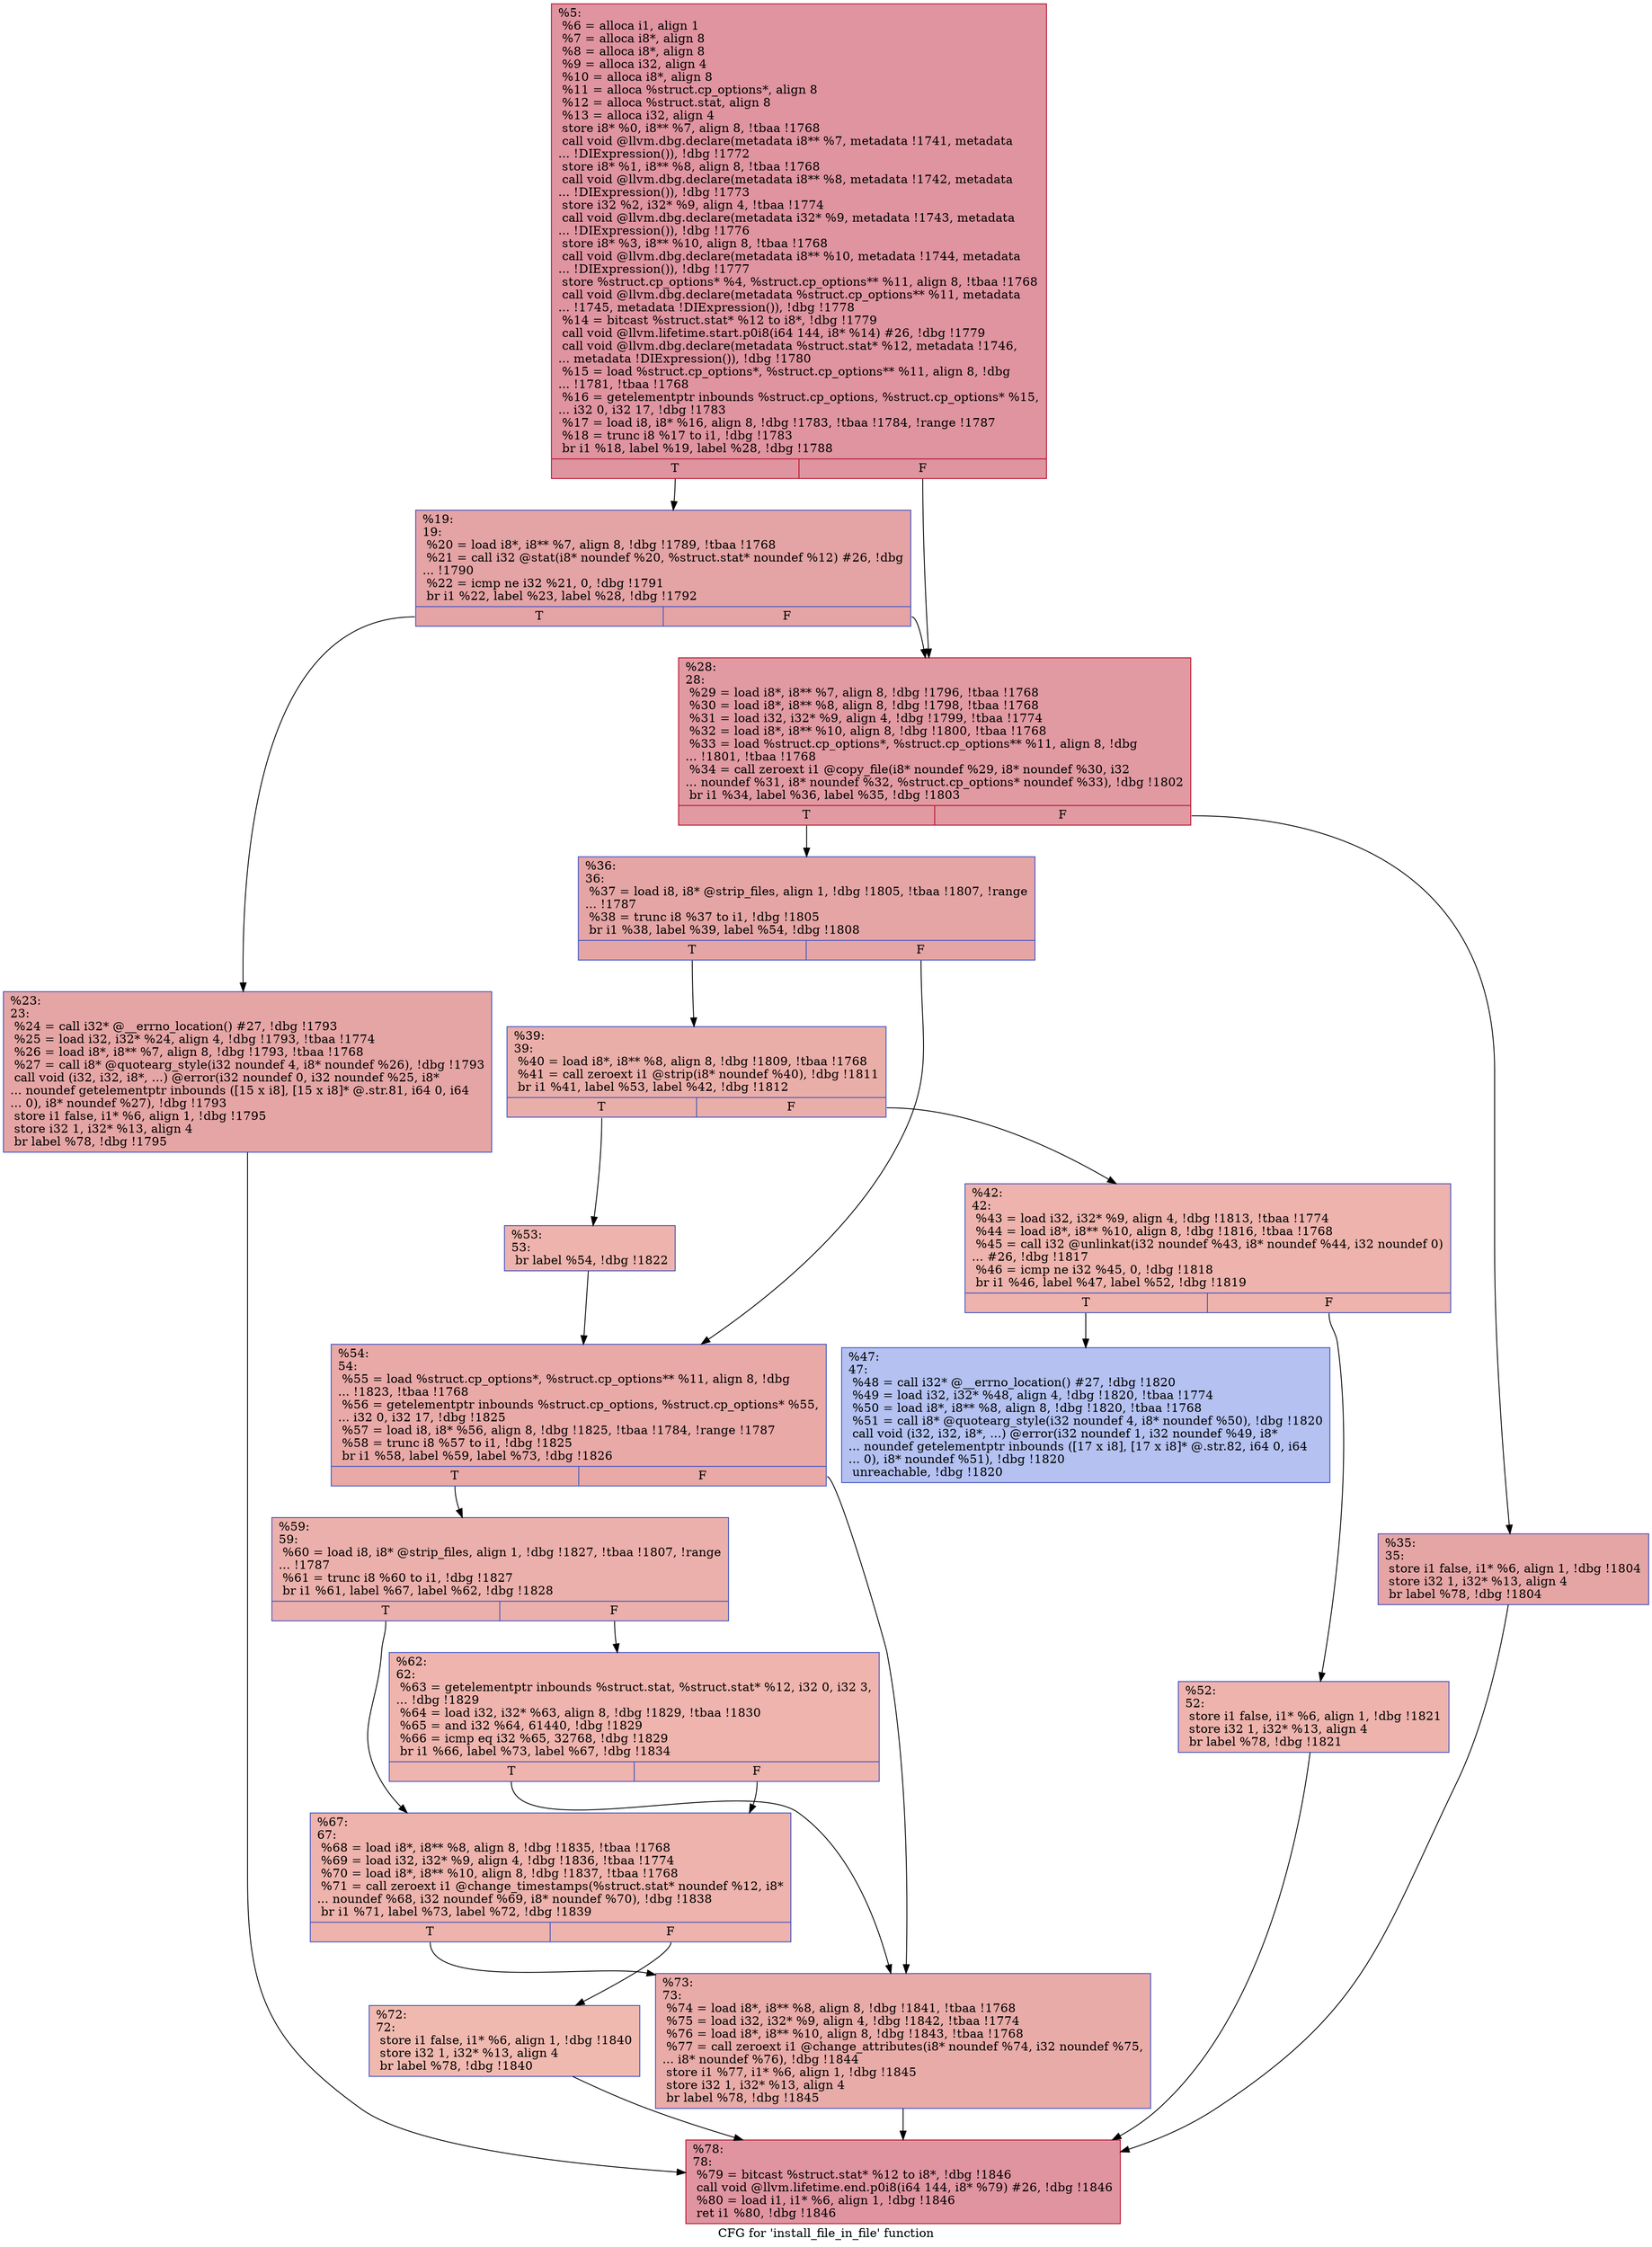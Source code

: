 digraph "CFG for 'install_file_in_file' function" {
	label="CFG for 'install_file_in_file' function";

	Node0x16cf6f0 [shape=record,color="#b70d28ff", style=filled, fillcolor="#b70d2870",label="{%5:\l  %6 = alloca i1, align 1\l  %7 = alloca i8*, align 8\l  %8 = alloca i8*, align 8\l  %9 = alloca i32, align 4\l  %10 = alloca i8*, align 8\l  %11 = alloca %struct.cp_options*, align 8\l  %12 = alloca %struct.stat, align 8\l  %13 = alloca i32, align 4\l  store i8* %0, i8** %7, align 8, !tbaa !1768\l  call void @llvm.dbg.declare(metadata i8** %7, metadata !1741, metadata\l... !DIExpression()), !dbg !1772\l  store i8* %1, i8** %8, align 8, !tbaa !1768\l  call void @llvm.dbg.declare(metadata i8** %8, metadata !1742, metadata\l... !DIExpression()), !dbg !1773\l  store i32 %2, i32* %9, align 4, !tbaa !1774\l  call void @llvm.dbg.declare(metadata i32* %9, metadata !1743, metadata\l... !DIExpression()), !dbg !1776\l  store i8* %3, i8** %10, align 8, !tbaa !1768\l  call void @llvm.dbg.declare(metadata i8** %10, metadata !1744, metadata\l... !DIExpression()), !dbg !1777\l  store %struct.cp_options* %4, %struct.cp_options** %11, align 8, !tbaa !1768\l  call void @llvm.dbg.declare(metadata %struct.cp_options** %11, metadata\l... !1745, metadata !DIExpression()), !dbg !1778\l  %14 = bitcast %struct.stat* %12 to i8*, !dbg !1779\l  call void @llvm.lifetime.start.p0i8(i64 144, i8* %14) #26, !dbg !1779\l  call void @llvm.dbg.declare(metadata %struct.stat* %12, metadata !1746,\l... metadata !DIExpression()), !dbg !1780\l  %15 = load %struct.cp_options*, %struct.cp_options** %11, align 8, !dbg\l... !1781, !tbaa !1768\l  %16 = getelementptr inbounds %struct.cp_options, %struct.cp_options* %15,\l... i32 0, i32 17, !dbg !1783\l  %17 = load i8, i8* %16, align 8, !dbg !1783, !tbaa !1784, !range !1787\l  %18 = trunc i8 %17 to i1, !dbg !1783\l  br i1 %18, label %19, label %28, !dbg !1788\l|{<s0>T|<s1>F}}"];
	Node0x16cf6f0:s0 -> Node0x16cf7e0;
	Node0x16cf6f0:s1 -> Node0x16cf880;
	Node0x16cf7e0 [shape=record,color="#3d50c3ff", style=filled, fillcolor="#c32e3170",label="{%19:\l19:                                               \l  %20 = load i8*, i8** %7, align 8, !dbg !1789, !tbaa !1768\l  %21 = call i32 @stat(i8* noundef %20, %struct.stat* noundef %12) #26, !dbg\l... !1790\l  %22 = icmp ne i32 %21, 0, !dbg !1791\l  br i1 %22, label %23, label %28, !dbg !1792\l|{<s0>T|<s1>F}}"];
	Node0x16cf7e0:s0 -> Node0x16cf830;
	Node0x16cf7e0:s1 -> Node0x16cf880;
	Node0x16cf830 [shape=record,color="#3d50c3ff", style=filled, fillcolor="#c5333470",label="{%23:\l23:                                               \l  %24 = call i32* @__errno_location() #27, !dbg !1793\l  %25 = load i32, i32* %24, align 4, !dbg !1793, !tbaa !1774\l  %26 = load i8*, i8** %7, align 8, !dbg !1793, !tbaa !1768\l  %27 = call i8* @quotearg_style(i32 noundef 4, i8* noundef %26), !dbg !1793\l  call void (i32, i32, i8*, ...) @error(i32 noundef 0, i32 noundef %25, i8*\l... noundef getelementptr inbounds ([15 x i8], [15 x i8]* @.str.81, i64 0, i64\l... 0), i8* noundef %27), !dbg !1793\l  store i1 false, i1* %6, align 1, !dbg !1795\l  store i32 1, i32* %13, align 4\l  br label %78, !dbg !1795\l}"];
	Node0x16cf830 -> Node0x16cfce0;
	Node0x16cf880 [shape=record,color="#b70d28ff", style=filled, fillcolor="#bb1b2c70",label="{%28:\l28:                                               \l  %29 = load i8*, i8** %7, align 8, !dbg !1796, !tbaa !1768\l  %30 = load i8*, i8** %8, align 8, !dbg !1798, !tbaa !1768\l  %31 = load i32, i32* %9, align 4, !dbg !1799, !tbaa !1774\l  %32 = load i8*, i8** %10, align 8, !dbg !1800, !tbaa !1768\l  %33 = load %struct.cp_options*, %struct.cp_options** %11, align 8, !dbg\l... !1801, !tbaa !1768\l  %34 = call zeroext i1 @copy_file(i8* noundef %29, i8* noundef %30, i32\l... noundef %31, i8* noundef %32, %struct.cp_options* noundef %33), !dbg !1802\l  br i1 %34, label %36, label %35, !dbg !1803\l|{<s0>T|<s1>F}}"];
	Node0x16cf880:s0 -> Node0x16cf920;
	Node0x16cf880:s1 -> Node0x16cf8d0;
	Node0x16cf8d0 [shape=record,color="#3d50c3ff", style=filled, fillcolor="#c5333470",label="{%35:\l35:                                               \l  store i1 false, i1* %6, align 1, !dbg !1804\l  store i32 1, i32* %13, align 4\l  br label %78, !dbg !1804\l}"];
	Node0x16cf8d0 -> Node0x16cfce0;
	Node0x16cf920 [shape=record,color="#3d50c3ff", style=filled, fillcolor="#c5333470",label="{%36:\l36:                                               \l  %37 = load i8, i8* @strip_files, align 1, !dbg !1805, !tbaa !1807, !range\l... !1787\l  %38 = trunc i8 %37 to i1, !dbg !1805\l  br i1 %38, label %39, label %54, !dbg !1808\l|{<s0>T|<s1>F}}"];
	Node0x16cf920:s0 -> Node0x16cf970;
	Node0x16cf920:s1 -> Node0x16cfb00;
	Node0x16cf970 [shape=record,color="#3d50c3ff", style=filled, fillcolor="#d0473d70",label="{%39:\l39:                                               \l  %40 = load i8*, i8** %8, align 8, !dbg !1809, !tbaa !1768\l  %41 = call zeroext i1 @strip(i8* noundef %40), !dbg !1811\l  br i1 %41, label %53, label %42, !dbg !1812\l|{<s0>T|<s1>F}}"];
	Node0x16cf970:s0 -> Node0x16cfab0;
	Node0x16cf970:s1 -> Node0x16cf9c0;
	Node0x16cf9c0 [shape=record,color="#3d50c3ff", style=filled, fillcolor="#d6524470",label="{%42:\l42:                                               \l  %43 = load i32, i32* %9, align 4, !dbg !1813, !tbaa !1774\l  %44 = load i8*, i8** %10, align 8, !dbg !1816, !tbaa !1768\l  %45 = call i32 @unlinkat(i32 noundef %43, i8* noundef %44, i32 noundef 0)\l... #26, !dbg !1817\l  %46 = icmp ne i32 %45, 0, !dbg !1818\l  br i1 %46, label %47, label %52, !dbg !1819\l|{<s0>T|<s1>F}}"];
	Node0x16cf9c0:s0 -> Node0x16cfa10;
	Node0x16cf9c0:s1 -> Node0x16cfa60;
	Node0x16cfa10 [shape=record,color="#3d50c3ff", style=filled, fillcolor="#5572df70",label="{%47:\l47:                                               \l  %48 = call i32* @__errno_location() #27, !dbg !1820\l  %49 = load i32, i32* %48, align 4, !dbg !1820, !tbaa !1774\l  %50 = load i8*, i8** %8, align 8, !dbg !1820, !tbaa !1768\l  %51 = call i8* @quotearg_style(i32 noundef 4, i8* noundef %50), !dbg !1820\l  call void (i32, i32, i8*, ...) @error(i32 noundef 1, i32 noundef %49, i8*\l... noundef getelementptr inbounds ([17 x i8], [17 x i8]* @.str.82, i64 0, i64\l... 0), i8* noundef %51), !dbg !1820\l  unreachable, !dbg !1820\l}"];
	Node0x16cfa60 [shape=record,color="#3d50c3ff", style=filled, fillcolor="#d6524470",label="{%52:\l52:                                               \l  store i1 false, i1* %6, align 1, !dbg !1821\l  store i32 1, i32* %13, align 4\l  br label %78, !dbg !1821\l}"];
	Node0x16cfa60 -> Node0x16cfce0;
	Node0x16cfab0 [shape=record,color="#3d50c3ff", style=filled, fillcolor="#d6524470",label="{%53:\l53:                                               \l  br label %54, !dbg !1822\l}"];
	Node0x16cfab0 -> Node0x16cfb00;
	Node0x16cfb00 [shape=record,color="#3d50c3ff", style=filled, fillcolor="#ca3b3770",label="{%54:\l54:                                               \l  %55 = load %struct.cp_options*, %struct.cp_options** %11, align 8, !dbg\l... !1823, !tbaa !1768\l  %56 = getelementptr inbounds %struct.cp_options, %struct.cp_options* %55,\l... i32 0, i32 17, !dbg !1825\l  %57 = load i8, i8* %56, align 8, !dbg !1825, !tbaa !1784, !range !1787\l  %58 = trunc i8 %57 to i1, !dbg !1825\l  br i1 %58, label %59, label %73, !dbg !1826\l|{<s0>T|<s1>F}}"];
	Node0x16cfb00:s0 -> Node0x16cfb50;
	Node0x16cfb00:s1 -> Node0x16cfc90;
	Node0x16cfb50 [shape=record,color="#3d50c3ff", style=filled, fillcolor="#d24b4070",label="{%59:\l59:                                               \l  %60 = load i8, i8* @strip_files, align 1, !dbg !1827, !tbaa !1807, !range\l... !1787\l  %61 = trunc i8 %60 to i1, !dbg !1827\l  br i1 %61, label %67, label %62, !dbg !1828\l|{<s0>T|<s1>F}}"];
	Node0x16cfb50:s0 -> Node0x16cfbf0;
	Node0x16cfb50:s1 -> Node0x16cfba0;
	Node0x16cfba0 [shape=record,color="#3d50c3ff", style=filled, fillcolor="#d8564670",label="{%62:\l62:                                               \l  %63 = getelementptr inbounds %struct.stat, %struct.stat* %12, i32 0, i32 3,\l... !dbg !1829\l  %64 = load i32, i32* %63, align 8, !dbg !1829, !tbaa !1830\l  %65 = and i32 %64, 61440, !dbg !1829\l  %66 = icmp eq i32 %65, 32768, !dbg !1829\l  br i1 %66, label %73, label %67, !dbg !1834\l|{<s0>T|<s1>F}}"];
	Node0x16cfba0:s0 -> Node0x16cfc90;
	Node0x16cfba0:s1 -> Node0x16cfbf0;
	Node0x16cfbf0 [shape=record,color="#3d50c3ff", style=filled, fillcolor="#d6524470",label="{%67:\l67:                                               \l  %68 = load i8*, i8** %8, align 8, !dbg !1835, !tbaa !1768\l  %69 = load i32, i32* %9, align 4, !dbg !1836, !tbaa !1774\l  %70 = load i8*, i8** %10, align 8, !dbg !1837, !tbaa !1768\l  %71 = call zeroext i1 @change_timestamps(%struct.stat* noundef %12, i8*\l... noundef %68, i32 noundef %69, i8* noundef %70), !dbg !1838\l  br i1 %71, label %73, label %72, !dbg !1839\l|{<s0>T|<s1>F}}"];
	Node0x16cfbf0:s0 -> Node0x16cfc90;
	Node0x16cfbf0:s1 -> Node0x16cfc40;
	Node0x16cfc40 [shape=record,color="#3d50c3ff", style=filled, fillcolor="#de614d70",label="{%72:\l72:                                               \l  store i1 false, i1* %6, align 1, !dbg !1840\l  store i32 1, i32* %13, align 4\l  br label %78, !dbg !1840\l}"];
	Node0x16cfc40 -> Node0x16cfce0;
	Node0x16cfc90 [shape=record,color="#3d50c3ff", style=filled, fillcolor="#cc403a70",label="{%73:\l73:                                               \l  %74 = load i8*, i8** %8, align 8, !dbg !1841, !tbaa !1768\l  %75 = load i32, i32* %9, align 4, !dbg !1842, !tbaa !1774\l  %76 = load i8*, i8** %10, align 8, !dbg !1843, !tbaa !1768\l  %77 = call zeroext i1 @change_attributes(i8* noundef %74, i32 noundef %75,\l... i8* noundef %76), !dbg !1844\l  store i1 %77, i1* %6, align 1, !dbg !1845\l  store i32 1, i32* %13, align 4\l  br label %78, !dbg !1845\l}"];
	Node0x16cfc90 -> Node0x16cfce0;
	Node0x16cfce0 [shape=record,color="#b70d28ff", style=filled, fillcolor="#b70d2870",label="{%78:\l78:                                               \l  %79 = bitcast %struct.stat* %12 to i8*, !dbg !1846\l  call void @llvm.lifetime.end.p0i8(i64 144, i8* %79) #26, !dbg !1846\l  %80 = load i1, i1* %6, align 1, !dbg !1846\l  ret i1 %80, !dbg !1846\l}"];
}
